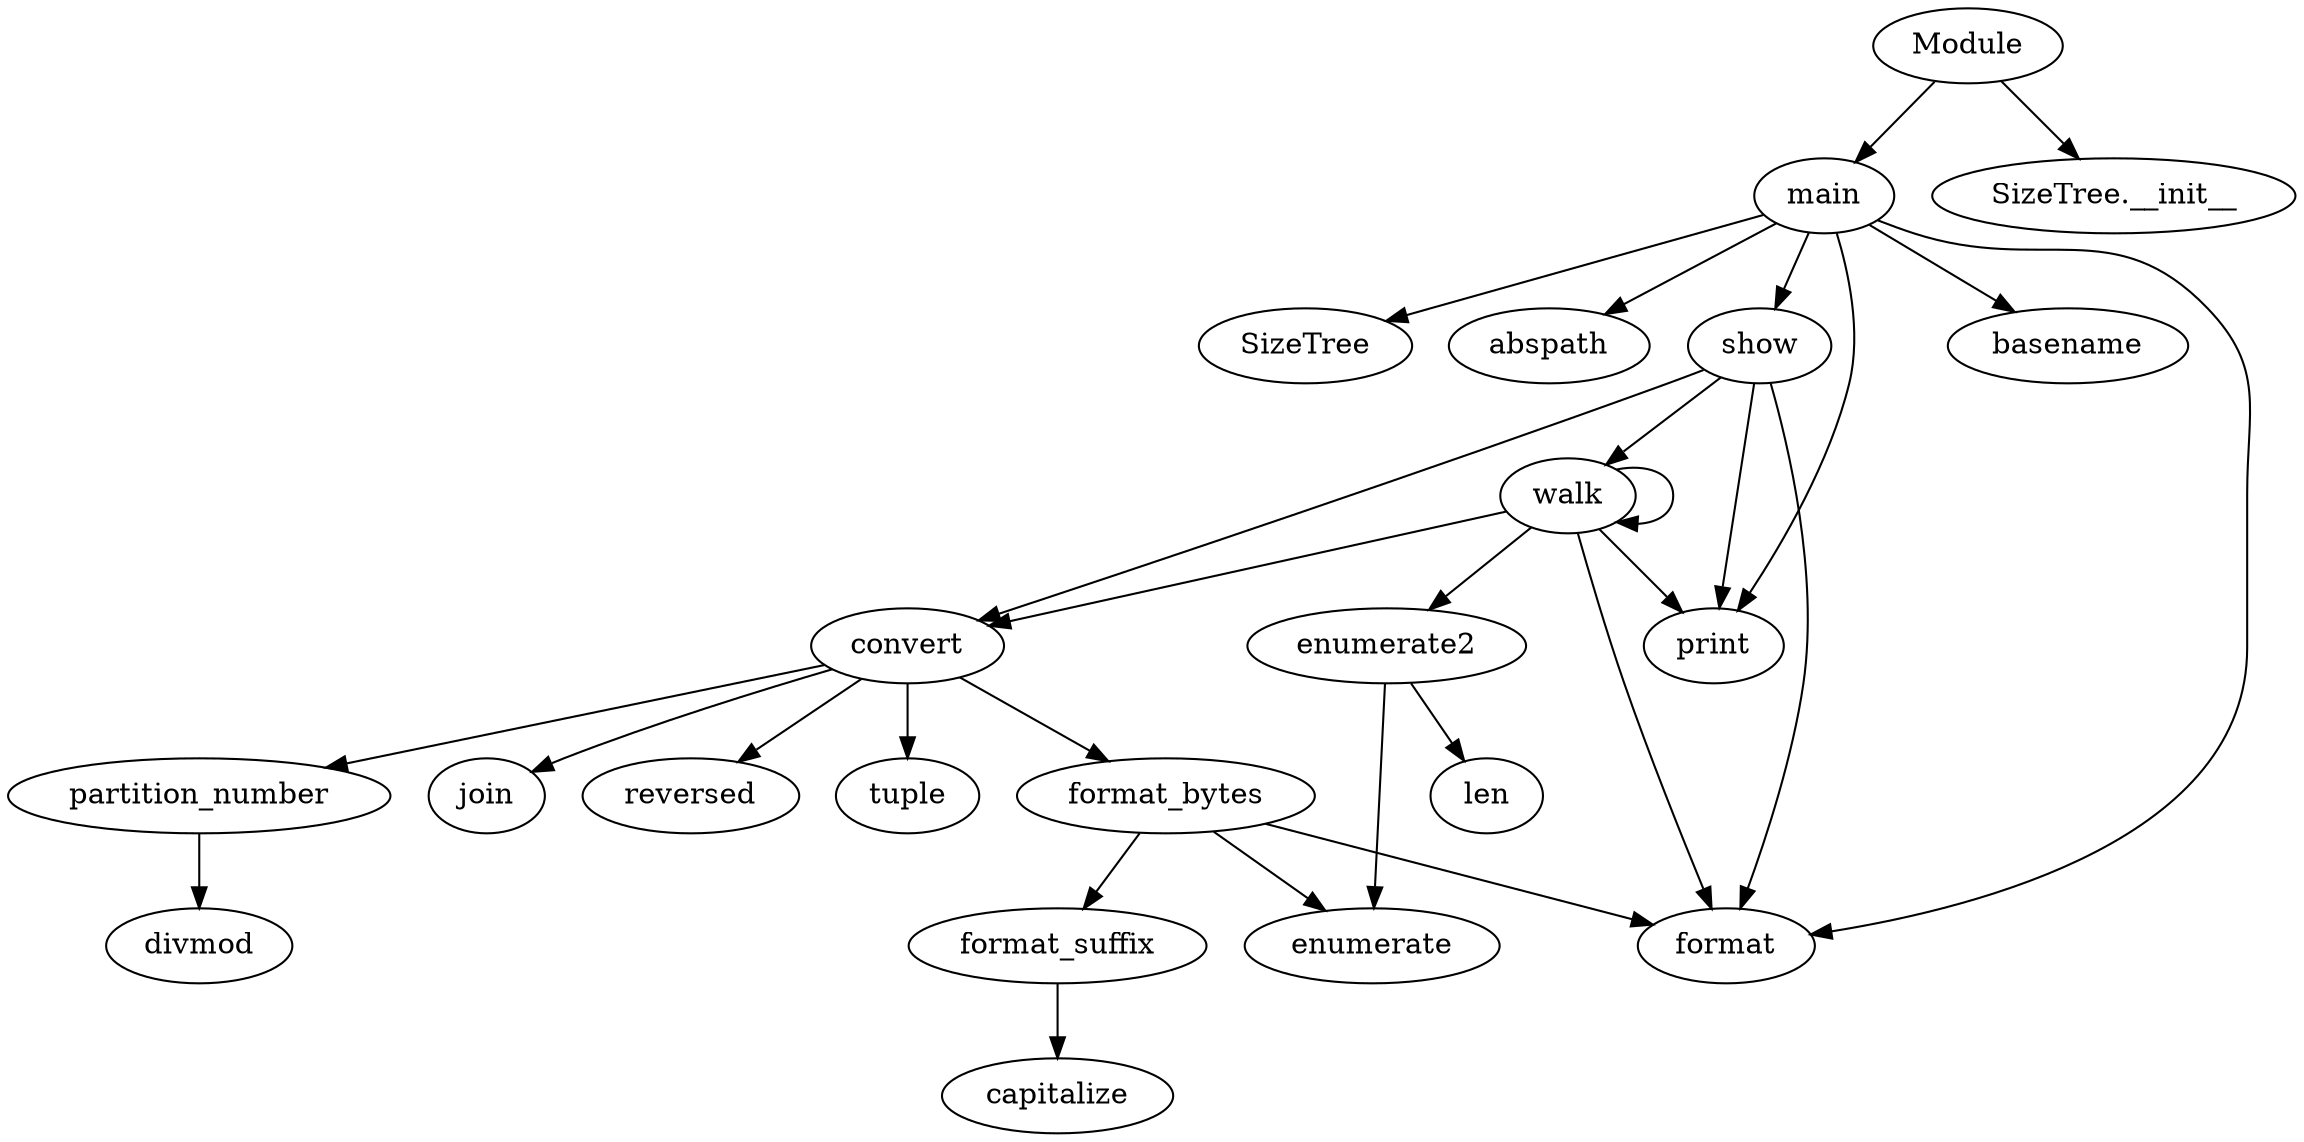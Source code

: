 digraph  {
main;
SizeTree;
abspath;
print;
format;
basename;
show;
convert;
walk;
enumerate2;
len;
enumerate;
reversed;
tuple;
format_bytes;
partition_number;
join;
divmod;
format_suffix;
capitalize;
Module;
"SizeTree.__init__";
main -> SizeTree;
main -> abspath;
main -> print;
main -> format;
main -> basename;
main -> show;
show -> print;
show -> format;
show -> convert;
show -> walk;
convert -> reversed;
convert -> tuple;
convert -> format_bytes;
convert -> partition_number;
convert -> join;
walk -> enumerate2;
walk -> print;
walk -> format;
walk -> convert;
walk -> walk;
enumerate2 -> len;
enumerate2 -> enumerate;
format_bytes -> enumerate;
format_bytes -> format;
format_bytes -> format_suffix;
partition_number -> divmod;
format_suffix -> capitalize;
Module -> "SizeTree.__init__";
Module -> main;
}
